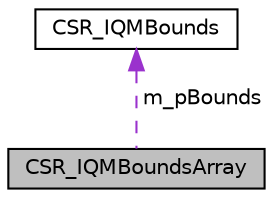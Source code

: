 digraph "CSR_IQMBoundsArray"
{
 // LATEX_PDF_SIZE
  edge [fontname="Helvetica",fontsize="10",labelfontname="Helvetica",labelfontsize="10"];
  node [fontname="Helvetica",fontsize="10",shape=record];
  Node1 [label="CSR_IQMBoundsArray",height=0.2,width=0.4,color="black", fillcolor="grey75", style="filled", fontcolor="black",tooltip=" "];
  Node2 -> Node1 [dir="back",color="darkorchid3",fontsize="10",style="dashed",label=" m_pBounds" ,fontname="Helvetica"];
  Node2 [label="CSR_IQMBounds",height=0.2,width=0.4,color="black", fillcolor="white", style="filled",URL="$struct_c_s_r___i_q_m_bounds.html",tooltip=" "];
}
